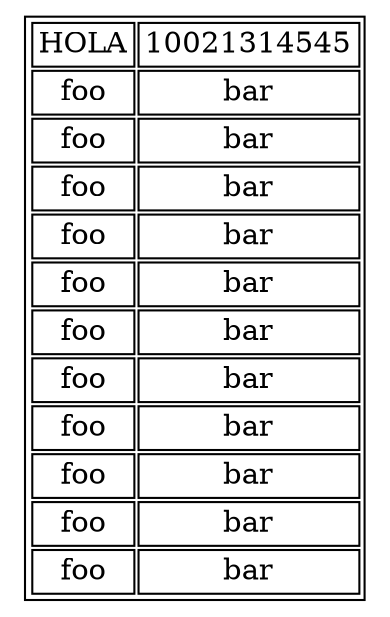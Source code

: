 digraph {

  tbl [

    shape=plaintext
    label=<

      <table border='1' cellborder='1'>
        <tr><td>HOLA</td><td>10021314545</td></tr>
        <tr><td>foo</td><td>bar</td></tr>
        <tr><td>foo</td><td>bar</td></tr>
        <tr><td>foo</td><td>bar</td></tr>
        <tr><td>foo</td><td>bar</td></tr>
        <tr><td>foo</td><td>bar</td></tr>
        <tr><td>foo</td><td>bar</td></tr>
        <tr><td>foo</td><td>bar</td></tr>
        <tr><td>foo</td><td>bar</td></tr>
        <tr><td>foo</td><td>bar</td></tr>
        <tr><td>foo</td><td>bar</td></tr>
        <tr><td>foo</td><td>bar</td></tr>
        

      </table>

    >];

}
